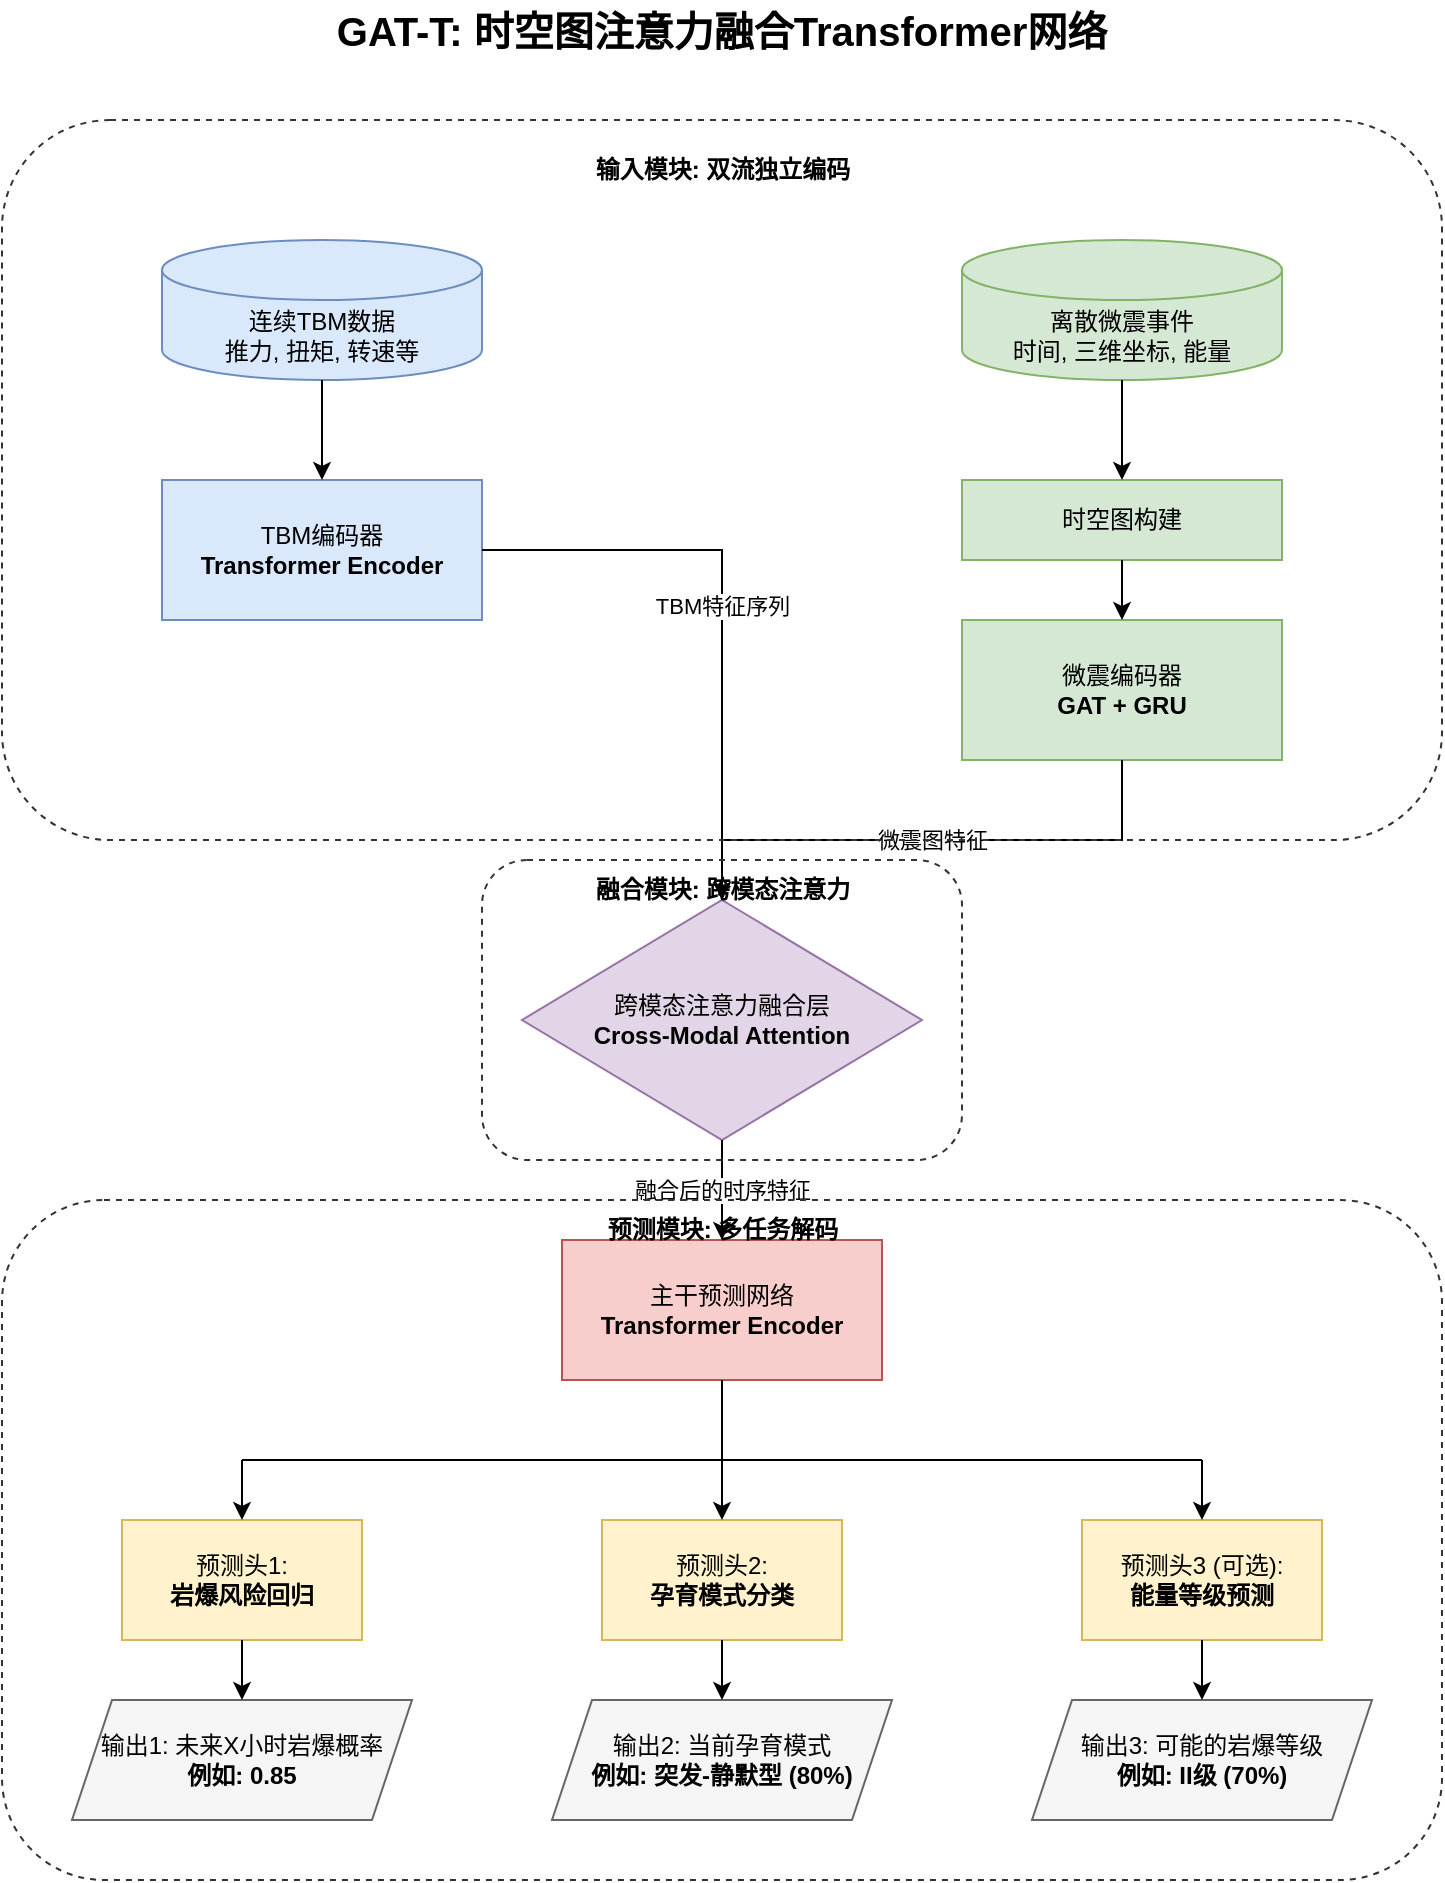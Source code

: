 <mxfile version="27.1.4">
  <diagram name="Page-1" id="NHhMc8hHbGFYD58Z5W1f">
    <mxGraphModel dx="976" dy="671" grid="1" gridSize="10" guides="1" tooltips="1" connect="1" arrows="1" fold="1" page="1" pageScale="1" pageWidth="827" pageHeight="1169" math="0" shadow="0">
      <root>
        <mxCell id="0" />
        <mxCell id="1" parent="0" />
        <mxCell id="FqFrVolzEPRRc96D3bEb-1" value="连续TBM数据&lt;br&gt;推力, 扭矩, 转速等" style="shape=cylinder3;whiteSpace=wrap;html=1;boundedLbl=1;backgroundOutline=1;size=15;fillColor=#dae8fc;strokeColor=#6c8ebf;" vertex="1" parent="1">
          <mxGeometry x="560" y="320" width="160" height="70" as="geometry" />
        </mxCell>
        <mxCell id="FqFrVolzEPRRc96D3bEb-2" value="离散微震事件&lt;br&gt;时间, 三维坐标, 能量" style="shape=cylinder3;whiteSpace=wrap;html=1;boundedLbl=1;backgroundOutline=1;size=15;fillColor=#d5e8d4;strokeColor=#82b366;" vertex="1" parent="1">
          <mxGeometry x="960" y="320" width="160" height="70" as="geometry" />
        </mxCell>
        <mxCell id="FqFrVolzEPRRc96D3bEb-3" value="TBM编码器&lt;br&gt;&lt;b&gt;Transformer Encoder&lt;/b&gt;" style="rounded=0;whiteSpace=wrap;html=1;fillColor=#dae8fc;strokeColor=#6c8ebf;" vertex="1" parent="1">
          <mxGeometry x="560" y="440" width="160" height="70" as="geometry" />
        </mxCell>
        <mxCell id="FqFrVolzEPRRc96D3bEb-4" value="" style="endArrow=classic;html=1;rounded=0;" edge="1" parent="1" source="FqFrVolzEPRRc96D3bEb-1" target="FqFrVolzEPRRc96D3bEb-3">
          <mxGeometry width="50" height="50" relative="1" as="geometry">
            <mxPoint x="820" y="490" as="sourcePoint" />
            <mxPoint x="870" y="440" as="targetPoint" />
          </mxGeometry>
        </mxCell>
        <mxCell id="FqFrVolzEPRRc96D3bEb-5" value="时空图构建" style="rounded=0;whiteSpace=wrap;html=1;fillColor=#d5e8d4;strokeColor=#82b366;" vertex="1" parent="1">
          <mxGeometry x="960" y="440" width="160" height="40" as="geometry" />
        </mxCell>
        <mxCell id="FqFrVolzEPRRc96D3bEb-6" value="" style="endArrow=classic;html=1;rounded=0;" edge="1" parent="1" source="FqFrVolzEPRRc96D3bEb-2" target="FqFrVolzEPRRc96D3bEb-5">
          <mxGeometry width="50" height="50" relative="1" as="geometry">
            <mxPoint x="830" y="500" as="sourcePoint" />
            <mxPoint x="880" y="450" as="targetPoint" />
          </mxGeometry>
        </mxCell>
        <mxCell id="FqFrVolzEPRRc96D3bEb-7" value="微震编码器&lt;br&gt;&lt;b&gt;GAT + GRU&lt;/b&gt;" style="rounded=0;whiteSpace=wrap;html=1;fillColor=#d5e8d4;strokeColor=#82b366;" vertex="1" parent="1">
          <mxGeometry x="960" y="510" width="160" height="70" as="geometry" />
        </mxCell>
        <mxCell id="FqFrVolzEPRRc96D3bEb-8" value="" style="endArrow=classic;html=1;rounded=0;" edge="1" parent="1" source="FqFrVolzEPRRc96D3bEb-5" target="FqFrVolzEPRRc96D3bEb-7">
          <mxGeometry width="50" height="50" relative="1" as="geometry">
            <mxPoint x="1050" y="410" as="sourcePoint" />
            <mxPoint x="1050" y="460" as="targetPoint" />
          </mxGeometry>
        </mxCell>
        <mxCell id="FqFrVolzEPRRc96D3bEb-9" value="跨模态注意力融合层&lt;br&gt;&lt;b&gt;Cross-Modal Attention&lt;/b&gt;" style="rhombus;whiteSpace=wrap;html=1;rounded=0;fillColor=#e1d5e7;strokeColor=#9673a6;" vertex="1" parent="1">
          <mxGeometry x="740" y="650" width="200" height="120" as="geometry" />
        </mxCell>
        <mxCell id="FqFrVolzEPRRc96D3bEb-10" value="TBM特征序列" style="edgeStyle=orthogonalEdgeStyle;rounded=0;orthogonalLoop=1;jettySize=auto;html=1;entryX=0.5;entryY=0;entryDx=0;entryDy=0;" edge="1" parent="1" source="FqFrVolzEPRRc96D3bEb-3" target="FqFrVolzEPRRc96D3bEb-9">
          <mxGeometry relative="1" as="geometry">
            <mxPoint x="640" y="650" as="targetPoint" />
          </mxGeometry>
        </mxCell>
        <mxCell id="FqFrVolzEPRRc96D3bEb-11" value="微震图特征" style="edgeStyle=orthogonalEdgeStyle;rounded=0;orthogonalLoop=1;jettySize=auto;html=1;entryX=0.5;entryY=0;" edge="1" parent="1" source="FqFrVolzEPRRc96D3bEb-7" target="FqFrVolzEPRRc96D3bEb-9">
          <mxGeometry relative="1" as="geometry">
            <mxPoint x="1040" y="650" as="targetPoint" />
            <Array as="points">
              <mxPoint x="1040" y="620" />
              <mxPoint x="840" y="620" />
            </Array>
          </mxGeometry>
        </mxCell>
        <mxCell id="FqFrVolzEPRRc96D3bEb-12" value="主干预测网络&lt;br&gt;&lt;b&gt;Transformer Encoder&lt;/b&gt;" style="rounded=0;whiteSpace=wrap;html=1;fillColor=#f8cecc;strokeColor=#b85450;" vertex="1" parent="1">
          <mxGeometry x="760" y="820" width="160" height="70" as="geometry" />
        </mxCell>
        <mxCell id="FqFrVolzEPRRc96D3bEb-13" value="融合后的时序特征" style="endArrow=classic;html=1;rounded=0;" edge="1" parent="1" source="FqFrVolzEPRRc96D3bEb-9" target="FqFrVolzEPRRc96D3bEb-12">
          <mxGeometry width="50" height="50" relative="1" as="geometry">
            <mxPoint x="830" y="760" as="sourcePoint" />
            <mxPoint x="880" y="710" as="targetPoint" />
          </mxGeometry>
        </mxCell>
        <mxCell id="FqFrVolzEPRRc96D3bEb-14" value="" style="endArrow=none;html=1;rounded=0;exitX=0.5;exitY=1;exitDx=0;exitDy=0;" edge="1" parent="1" source="FqFrVolzEPRRc96D3bEb-12">
          <mxGeometry width="50" height="50" relative="1" as="geometry">
            <mxPoint x="830" y="910" as="sourcePoint" />
            <mxPoint x="840" y="930" as="targetPoint" />
          </mxGeometry>
        </mxCell>
        <mxCell id="FqFrVolzEPRRc96D3bEb-15" value="" style="endArrow=none;html=1;rounded=0;" edge="1" parent="1">
          <mxGeometry width="50" height="50" relative="1" as="geometry">
            <mxPoint x="600" y="930" as="sourcePoint" />
            <mxPoint x="1080" y="930" as="targetPoint" />
          </mxGeometry>
        </mxCell>
        <mxCell id="FqFrVolzEPRRc96D3bEb-16" value="预测头1:&lt;br&gt;&lt;b&gt;岩爆风险回归&lt;/b&gt;" style="rounded=0;whiteSpace=wrap;html=1;fillColor=#fff2cc;strokeColor=#d6b656;" vertex="1" parent="1">
          <mxGeometry x="540" y="960" width="120" height="60" as="geometry" />
        </mxCell>
        <mxCell id="FqFrVolzEPRRc96D3bEb-17" value="预测头2:&lt;br&gt;&lt;b&gt;孕育模式分类&lt;/b&gt;" style="rounded=0;whiteSpace=wrap;html=1;fillColor=#fff2cc;strokeColor=#d6b656;" vertex="1" parent="1">
          <mxGeometry x="780" y="960" width="120" height="60" as="geometry" />
        </mxCell>
        <mxCell id="FqFrVolzEPRRc96D3bEb-18" value="预测头3 (可选):&lt;br&gt;&lt;b&gt;能量等级预测&lt;/b&gt;" style="rounded=0;whiteSpace=wrap;html=1;fillColor=#fff2cc;strokeColor=#d6b656;" vertex="1" parent="1">
          <mxGeometry x="1020" y="960" width="120" height="60" as="geometry" />
        </mxCell>
        <mxCell id="FqFrVolzEPRRc96D3bEb-19" value="" style="endArrow=classic;html=1;rounded=0;entryX=0.5;entryY=0;entryDx=0;entryDy=0;" edge="1" parent="1" target="FqFrVolzEPRRc96D3bEb-16">
          <mxGeometry width="50" height="50" relative="1" as="geometry">
            <mxPoint x="600" y="930" as="sourcePoint" />
            <mxPoint x="650" y="880" as="targetPoint" />
          </mxGeometry>
        </mxCell>
        <mxCell id="FqFrVolzEPRRc96D3bEb-20" value="" style="endArrow=classic;html=1;rounded=0;entryX=0.5;entryY=0;entryDx=0;entryDy=0;" edge="1" parent="1" target="FqFrVolzEPRRc96D3bEb-17">
          <mxGeometry width="50" height="50" relative="1" as="geometry">
            <mxPoint x="840" y="930" as="sourcePoint" />
            <mxPoint x="890" y="880" as="targetPoint" />
          </mxGeometry>
        </mxCell>
        <mxCell id="FqFrVolzEPRRc96D3bEb-21" value="" style="endArrow=classic;html=1;rounded=0;entryX=0.5;entryY=0;entryDx=0;entryDy=0;" edge="1" parent="1" target="FqFrVolzEPRRc96D3bEb-18">
          <mxGeometry width="50" height="50" relative="1" as="geometry">
            <mxPoint x="1080" y="930" as="sourcePoint" />
            <mxPoint x="1130" y="880" as="targetPoint" />
          </mxGeometry>
        </mxCell>
        <mxCell id="FqFrVolzEPRRc96D3bEb-22" value="输出1: 未来X小时岩爆概率&lt;br&gt;&lt;b&gt;例如: 0.85&lt;/b&gt;" style="shape=parallelogram;perimeter=parallelogramPerimeter;whiteSpace=wrap;html=1;fixedSize=1;fillColor=#f5f5f5;strokeColor=#666666;fontStyle=0" vertex="1" parent="1">
          <mxGeometry x="515" y="1050" width="170" height="60" as="geometry" />
        </mxCell>
        <mxCell id="FqFrVolzEPRRc96D3bEb-23" value="" style="endArrow=classic;html=1;rounded=0;" edge="1" parent="1" source="FqFrVolzEPRRc96D3bEb-16" target="FqFrVolzEPRRc96D3bEb-22">
          <mxGeometry width="50" height="50" relative="1" as="geometry">
            <mxPoint x="830" y="1050" as="sourcePoint" />
            <mxPoint x="880" y="1000" as="targetPoint" />
          </mxGeometry>
        </mxCell>
        <mxCell id="FqFrVolzEPRRc96D3bEb-24" value="输出2: 当前孕育模式&lt;br&gt;&lt;b&gt;例如: 突发-静默型 (80%)&lt;/b&gt;" style="shape=parallelogram;perimeter=parallelogramPerimeter;whiteSpace=wrap;html=1;fixedSize=1;fillColor=#f5f5f5;strokeColor=#666666;" vertex="1" parent="1">
          <mxGeometry x="755" y="1050" width="170" height="60" as="geometry" />
        </mxCell>
        <mxCell id="FqFrVolzEPRRc96D3bEb-25" value="" style="endArrow=classic;html=1;rounded=0;" edge="1" parent="1" source="FqFrVolzEPRRc96D3bEb-17" target="FqFrVolzEPRRc96D3bEb-24">
          <mxGeometry width="50" height="50" relative="1" as="geometry">
            <mxPoint x="840" y="1060" as="sourcePoint" />
            <mxPoint x="890" y="1010" as="targetPoint" />
          </mxGeometry>
        </mxCell>
        <mxCell id="FqFrVolzEPRRc96D3bEb-26" value="输出3: 可能的岩爆等级&lt;br&gt;&lt;b&gt;例如: II级 (70%)&lt;/b&gt;" style="shape=parallelogram;perimeter=parallelogramPerimeter;whiteSpace=wrap;html=1;fixedSize=1;fillColor=#f5f5f5;strokeColor=#666666;" vertex="1" parent="1">
          <mxGeometry x="995" y="1050" width="170" height="60" as="geometry" />
        </mxCell>
        <mxCell id="FqFrVolzEPRRc96D3bEb-27" value="" style="endArrow=classic;html=1;rounded=0;" edge="1" parent="1" source="FqFrVolzEPRRc96D3bEb-18" target="FqFrVolzEPRRc96D3bEb-26">
          <mxGeometry width="50" height="50" relative="1" as="geometry">
            <mxPoint x="1090" y="1060" as="sourcePoint" />
            <mxPoint x="1140" y="1010" as="targetPoint" />
          </mxGeometry>
        </mxCell>
        <mxCell id="FqFrVolzEPRRc96D3bEb-28" value="GAT-T: 时空图注意力融合Transformer网络" style="text;html=1;strokeColor=none;fillColor=none;align=center;verticalAlign=middle;whiteSpace=wrap;rounded=0;fontSize=20;fontStyle=1" vertex="1" parent="1">
          <mxGeometry x="590" y="200" width="500" height="30" as="geometry" />
        </mxCell>
        <mxCell id="FqFrVolzEPRRc96D3bEb-29" value="" style="rounded=1;whiteSpace=wrap;html=1;dashed=1;fillColor=none;strokeColor=#333333;" vertex="1" parent="1">
          <mxGeometry x="480" y="260" width="720" height="360" as="geometry" />
        </mxCell>
        <mxCell id="FqFrVolzEPRRc96D3bEb-30" value="输入模块: 双流独立编码" style="text;html=1;align=center;verticalAlign=middle;resizable=0;points=[];autosize=1;strokeColor=none;fillColor=none;fontStyle=1" vertex="1" parent="1">
          <mxGeometry x="765" y="270" width="150" height="30" as="geometry" />
        </mxCell>
        <mxCell id="FqFrVolzEPRRc96D3bEb-31" value="" style="rounded=1;whiteSpace=wrap;html=1;dashed=1;fillColor=none;strokeColor=#333333;" vertex="1" parent="1">
          <mxGeometry x="720" y="630" width="240" height="150" as="geometry" />
        </mxCell>
        <mxCell id="FqFrVolzEPRRc96D3bEb-32" value="融合模块: 跨模态注意力" style="text;html=1;align=center;verticalAlign=middle;resizable=0;points=[];autosize=1;strokeColor=none;fillColor=none;fontStyle=1" vertex="1" parent="1">
          <mxGeometry x="755" y="630" width="170" height="30" as="geometry" />
        </mxCell>
        <mxCell id="FqFrVolzEPRRc96D3bEb-33" value="" style="rounded=1;whiteSpace=wrap;html=1;dashed=1;fillColor=none;strokeColor=#333333;" vertex="1" parent="1">
          <mxGeometry x="480" y="800" width="720" height="340" as="geometry" />
        </mxCell>
        <mxCell id="FqFrVolzEPRRc96D3bEb-34" value="预测模块: 多任务解码" style="text;html=1;align=center;verticalAlign=middle;resizable=0;points=[];autosize=1;strokeColor=none;fillColor=none;fontStyle=1" vertex="1" parent="1">
          <mxGeometry x="770" y="800" width="140" height="30" as="geometry" />
        </mxCell>
      </root>
    </mxGraphModel>
  </diagram>
</mxfile>
